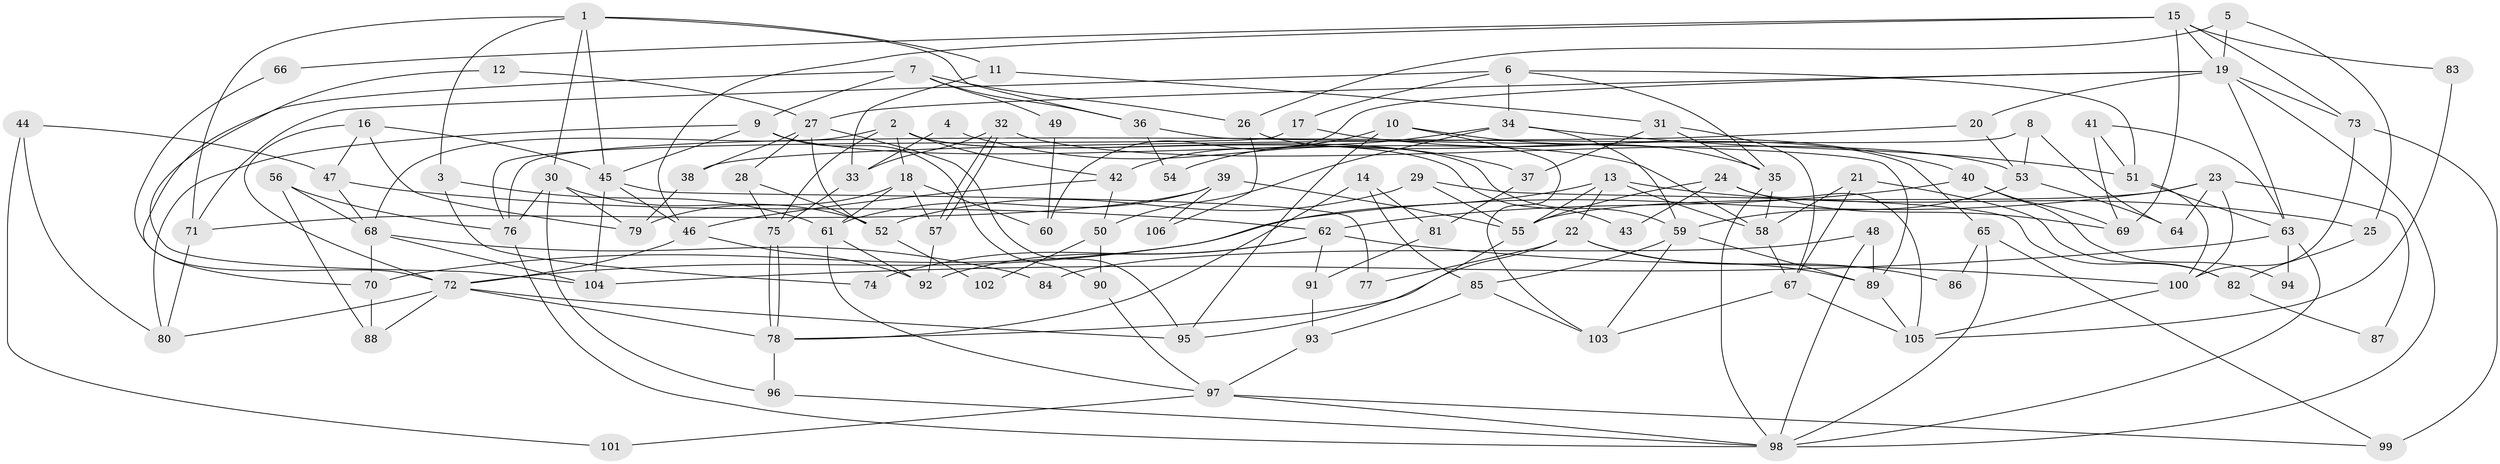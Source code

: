 // coarse degree distribution, {2: 0.16129032258064516, 4: 0.1935483870967742, 5: 0.16129032258064516, 6: 0.0967741935483871, 3: 0.12903225806451613, 9: 0.03225806451612903, 8: 0.0967741935483871, 11: 0.03225806451612903, 12: 0.03225806451612903, 7: 0.03225806451612903, 10: 0.03225806451612903}
// Generated by graph-tools (version 1.1) at 2025/53/03/04/25 21:53:13]
// undirected, 106 vertices, 212 edges
graph export_dot {
graph [start="1"]
  node [color=gray90,style=filled];
  1;
  2;
  3;
  4;
  5;
  6;
  7;
  8;
  9;
  10;
  11;
  12;
  13;
  14;
  15;
  16;
  17;
  18;
  19;
  20;
  21;
  22;
  23;
  24;
  25;
  26;
  27;
  28;
  29;
  30;
  31;
  32;
  33;
  34;
  35;
  36;
  37;
  38;
  39;
  40;
  41;
  42;
  43;
  44;
  45;
  46;
  47;
  48;
  49;
  50;
  51;
  52;
  53;
  54;
  55;
  56;
  57;
  58;
  59;
  60;
  61;
  62;
  63;
  64;
  65;
  66;
  67;
  68;
  69;
  70;
  71;
  72;
  73;
  74;
  75;
  76;
  77;
  78;
  79;
  80;
  81;
  82;
  83;
  84;
  85;
  86;
  87;
  88;
  89;
  90;
  91;
  92;
  93;
  94;
  95;
  96;
  97;
  98;
  99;
  100;
  101;
  102;
  103;
  104;
  105;
  106;
  1 -- 45;
  1 -- 11;
  1 -- 3;
  1 -- 30;
  1 -- 36;
  1 -- 71;
  2 -- 59;
  2 -- 18;
  2 -- 42;
  2 -- 43;
  2 -- 68;
  2 -- 75;
  3 -- 61;
  3 -- 74;
  4 -- 37;
  4 -- 33;
  5 -- 26;
  5 -- 19;
  5 -- 25;
  6 -- 35;
  6 -- 71;
  6 -- 17;
  6 -- 34;
  6 -- 51;
  7 -- 9;
  7 -- 70;
  7 -- 26;
  7 -- 36;
  7 -- 49;
  8 -- 53;
  8 -- 76;
  8 -- 64;
  9 -- 90;
  9 -- 45;
  9 -- 58;
  9 -- 80;
  10 -- 103;
  10 -- 95;
  10 -- 35;
  10 -- 42;
  11 -- 33;
  11 -- 31;
  12 -- 104;
  12 -- 27;
  13 -- 72;
  13 -- 58;
  13 -- 22;
  13 -- 25;
  13 -- 55;
  14 -- 78;
  14 -- 85;
  14 -- 81;
  15 -- 46;
  15 -- 19;
  15 -- 66;
  15 -- 69;
  15 -- 73;
  15 -- 83;
  16 -- 72;
  16 -- 79;
  16 -- 45;
  16 -- 47;
  17 -- 76;
  17 -- 40;
  18 -- 61;
  18 -- 79;
  18 -- 57;
  18 -- 60;
  19 -- 63;
  19 -- 98;
  19 -- 20;
  19 -- 27;
  19 -- 60;
  19 -- 73;
  20 -- 53;
  20 -- 38;
  21 -- 58;
  21 -- 82;
  21 -- 67;
  22 -- 89;
  22 -- 77;
  22 -- 78;
  22 -- 86;
  23 -- 55;
  23 -- 100;
  23 -- 64;
  23 -- 70;
  23 -- 87;
  24 -- 55;
  24 -- 105;
  24 -- 43;
  24 -- 69;
  25 -- 82;
  26 -- 65;
  26 -- 106;
  27 -- 52;
  27 -- 28;
  27 -- 38;
  27 -- 95;
  28 -- 75;
  28 -- 52;
  29 -- 52;
  29 -- 55;
  29 -- 82;
  30 -- 76;
  30 -- 52;
  30 -- 79;
  30 -- 96;
  31 -- 35;
  31 -- 67;
  31 -- 37;
  32 -- 53;
  32 -- 57;
  32 -- 57;
  32 -- 33;
  33 -- 75;
  34 -- 51;
  34 -- 50;
  34 -- 54;
  34 -- 59;
  35 -- 98;
  35 -- 58;
  36 -- 54;
  36 -- 89;
  37 -- 81;
  38 -- 79;
  39 -- 55;
  39 -- 71;
  39 -- 61;
  39 -- 106;
  40 -- 69;
  40 -- 62;
  40 -- 94;
  41 -- 51;
  41 -- 69;
  41 -- 63;
  42 -- 46;
  42 -- 50;
  44 -- 47;
  44 -- 80;
  44 -- 101;
  45 -- 46;
  45 -- 77;
  45 -- 104;
  46 -- 92;
  46 -- 72;
  47 -- 62;
  47 -- 68;
  48 -- 89;
  48 -- 98;
  48 -- 84;
  49 -- 60;
  50 -- 90;
  50 -- 102;
  51 -- 63;
  51 -- 100;
  52 -- 102;
  53 -- 64;
  53 -- 59;
  55 -- 95;
  56 -- 88;
  56 -- 68;
  56 -- 76;
  57 -- 92;
  58 -- 67;
  59 -- 89;
  59 -- 85;
  59 -- 103;
  61 -- 92;
  61 -- 97;
  62 -- 100;
  62 -- 74;
  62 -- 91;
  62 -- 92;
  63 -- 104;
  63 -- 94;
  63 -- 98;
  65 -- 99;
  65 -- 98;
  65 -- 86;
  66 -- 72;
  67 -- 103;
  67 -- 105;
  68 -- 70;
  68 -- 84;
  68 -- 104;
  70 -- 88;
  71 -- 80;
  72 -- 78;
  72 -- 80;
  72 -- 88;
  72 -- 95;
  73 -- 99;
  73 -- 100;
  75 -- 78;
  75 -- 78;
  76 -- 98;
  78 -- 96;
  81 -- 91;
  82 -- 87;
  83 -- 105;
  85 -- 103;
  85 -- 93;
  89 -- 105;
  90 -- 97;
  91 -- 93;
  93 -- 97;
  96 -- 98;
  97 -- 98;
  97 -- 99;
  97 -- 101;
  100 -- 105;
}
